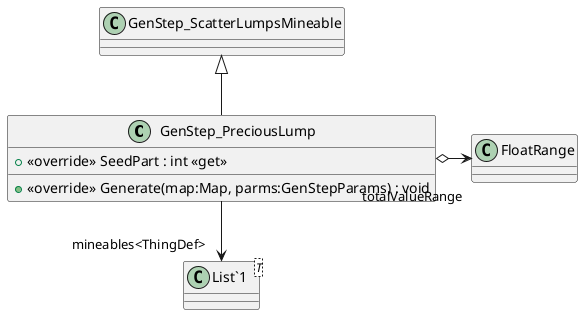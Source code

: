 @startuml
class GenStep_PreciousLump {
    + <<override>> SeedPart : int <<get>>
    + <<override>> Generate(map:Map, parms:GenStepParams) : void
}
class "List`1"<T> {
}
GenStep_ScatterLumpsMineable <|-- GenStep_PreciousLump
GenStep_PreciousLump --> "mineables<ThingDef>" "List`1"
GenStep_PreciousLump o-> "totalValueRange" FloatRange
@enduml
